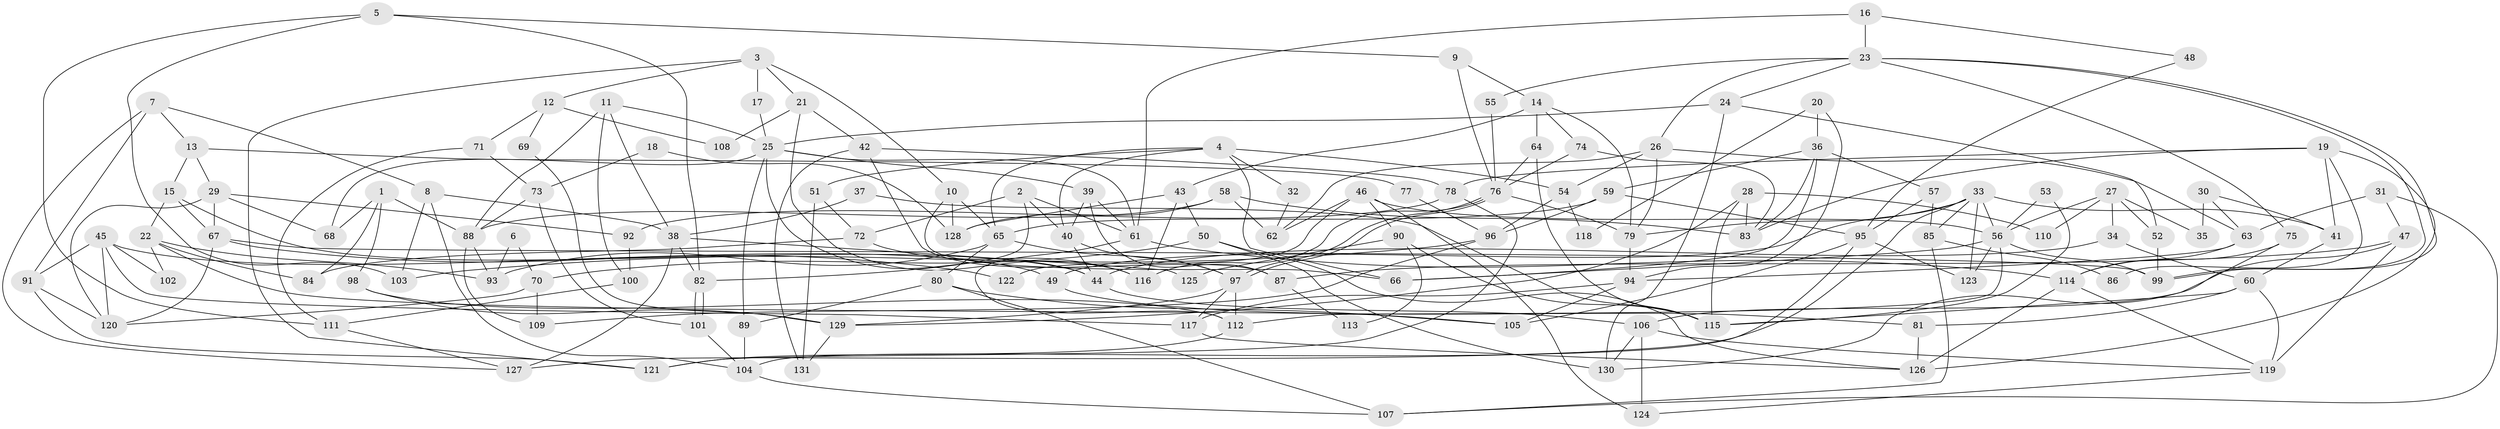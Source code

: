 // Generated by graph-tools (version 1.1) at 2025/26/03/09/25 03:26:10]
// undirected, 131 vertices, 262 edges
graph export_dot {
graph [start="1"]
  node [color=gray90,style=filled];
  1;
  2;
  3;
  4;
  5;
  6;
  7;
  8;
  9;
  10;
  11;
  12;
  13;
  14;
  15;
  16;
  17;
  18;
  19;
  20;
  21;
  22;
  23;
  24;
  25;
  26;
  27;
  28;
  29;
  30;
  31;
  32;
  33;
  34;
  35;
  36;
  37;
  38;
  39;
  40;
  41;
  42;
  43;
  44;
  45;
  46;
  47;
  48;
  49;
  50;
  51;
  52;
  53;
  54;
  55;
  56;
  57;
  58;
  59;
  60;
  61;
  62;
  63;
  64;
  65;
  66;
  67;
  68;
  69;
  70;
  71;
  72;
  73;
  74;
  75;
  76;
  77;
  78;
  79;
  80;
  81;
  82;
  83;
  84;
  85;
  86;
  87;
  88;
  89;
  90;
  91;
  92;
  93;
  94;
  95;
  96;
  97;
  98;
  99;
  100;
  101;
  102;
  103;
  104;
  105;
  106;
  107;
  108;
  109;
  110;
  111;
  112;
  113;
  114;
  115;
  116;
  117;
  118;
  119;
  120;
  121;
  122;
  123;
  124;
  125;
  126;
  127;
  128;
  129;
  130;
  131;
  1 -- 84;
  1 -- 98;
  1 -- 68;
  1 -- 88;
  2 -- 61;
  2 -- 82;
  2 -- 40;
  2 -- 72;
  3 -- 121;
  3 -- 21;
  3 -- 10;
  3 -- 12;
  3 -- 17;
  4 -- 65;
  4 -- 40;
  4 -- 32;
  4 -- 51;
  4 -- 54;
  4 -- 66;
  5 -- 103;
  5 -- 82;
  5 -- 9;
  5 -- 111;
  6 -- 93;
  6 -- 70;
  7 -- 13;
  7 -- 91;
  7 -- 8;
  7 -- 127;
  8 -- 104;
  8 -- 38;
  8 -- 103;
  9 -- 14;
  9 -- 76;
  10 -- 66;
  10 -- 65;
  10 -- 128;
  11 -- 25;
  11 -- 38;
  11 -- 88;
  11 -- 100;
  12 -- 71;
  12 -- 69;
  12 -- 108;
  13 -- 29;
  13 -- 15;
  13 -- 77;
  14 -- 79;
  14 -- 43;
  14 -- 64;
  14 -- 74;
  15 -- 44;
  15 -- 22;
  15 -- 67;
  16 -- 61;
  16 -- 23;
  16 -- 48;
  17 -- 25;
  18 -- 128;
  18 -- 73;
  19 -- 41;
  19 -- 78;
  19 -- 83;
  19 -- 86;
  19 -- 126;
  20 -- 94;
  20 -- 36;
  20 -- 118;
  21 -- 42;
  21 -- 116;
  21 -- 108;
  22 -- 105;
  22 -- 93;
  22 -- 84;
  22 -- 102;
  23 -- 26;
  23 -- 99;
  23 -- 99;
  23 -- 24;
  23 -- 55;
  23 -- 75;
  24 -- 25;
  24 -- 52;
  24 -- 130;
  25 -- 44;
  25 -- 61;
  25 -- 39;
  25 -- 68;
  25 -- 89;
  26 -- 54;
  26 -- 63;
  26 -- 62;
  26 -- 79;
  27 -- 52;
  27 -- 56;
  27 -- 34;
  27 -- 35;
  27 -- 110;
  28 -- 115;
  28 -- 83;
  28 -- 110;
  28 -- 129;
  29 -- 68;
  29 -- 67;
  29 -- 92;
  29 -- 120;
  30 -- 41;
  30 -- 63;
  30 -- 35;
  31 -- 107;
  31 -- 47;
  31 -- 63;
  32 -- 62;
  33 -- 79;
  33 -- 49;
  33 -- 41;
  33 -- 56;
  33 -- 85;
  33 -- 123;
  33 -- 127;
  34 -- 44;
  34 -- 60;
  36 -- 83;
  36 -- 59;
  36 -- 57;
  36 -- 66;
  37 -- 115;
  37 -- 38;
  38 -- 127;
  38 -- 82;
  38 -- 125;
  39 -- 40;
  39 -- 61;
  39 -- 87;
  40 -- 97;
  40 -- 44;
  41 -- 60;
  42 -- 78;
  42 -- 87;
  42 -- 131;
  43 -- 116;
  43 -- 128;
  43 -- 50;
  44 -- 106;
  45 -- 120;
  45 -- 117;
  45 -- 49;
  45 -- 91;
  45 -- 102;
  46 -- 62;
  46 -- 56;
  46 -- 90;
  46 -- 122;
  46 -- 124;
  47 -- 106;
  47 -- 119;
  47 -- 87;
  48 -- 95;
  49 -- 81;
  50 -- 126;
  50 -- 70;
  50 -- 130;
  51 -- 131;
  51 -- 72;
  52 -- 99;
  53 -- 115;
  53 -- 56;
  54 -- 96;
  54 -- 118;
  55 -- 76;
  56 -- 66;
  56 -- 99;
  56 -- 112;
  56 -- 123;
  57 -- 85;
  57 -- 95;
  58 -- 83;
  58 -- 88;
  58 -- 62;
  58 -- 128;
  59 -- 65;
  59 -- 95;
  59 -- 96;
  60 -- 119;
  60 -- 81;
  60 -- 115;
  61 -- 112;
  61 -- 114;
  63 -- 114;
  63 -- 94;
  64 -- 76;
  64 -- 115;
  65 -- 97;
  65 -- 80;
  65 -- 93;
  67 -- 99;
  67 -- 120;
  67 -- 122;
  69 -- 129;
  70 -- 120;
  70 -- 109;
  71 -- 73;
  71 -- 111;
  72 -- 84;
  72 -- 116;
  73 -- 101;
  73 -- 88;
  74 -- 76;
  74 -- 83;
  75 -- 130;
  75 -- 114;
  76 -- 97;
  76 -- 97;
  76 -- 79;
  76 -- 116;
  77 -- 96;
  78 -- 92;
  78 -- 121;
  79 -- 94;
  80 -- 105;
  80 -- 89;
  80 -- 107;
  81 -- 126;
  82 -- 101;
  82 -- 101;
  85 -- 107;
  85 -- 86;
  87 -- 113;
  88 -- 93;
  88 -- 109;
  89 -- 104;
  90 -- 115;
  90 -- 113;
  90 -- 125;
  91 -- 120;
  91 -- 121;
  92 -- 100;
  94 -- 105;
  94 -- 117;
  95 -- 123;
  95 -- 104;
  95 -- 105;
  96 -- 109;
  96 -- 103;
  97 -- 117;
  97 -- 112;
  97 -- 129;
  98 -- 129;
  98 -- 112;
  100 -- 111;
  101 -- 104;
  104 -- 107;
  106 -- 124;
  106 -- 130;
  106 -- 119;
  111 -- 127;
  112 -- 121;
  114 -- 119;
  114 -- 126;
  117 -- 126;
  119 -- 124;
  129 -- 131;
}

